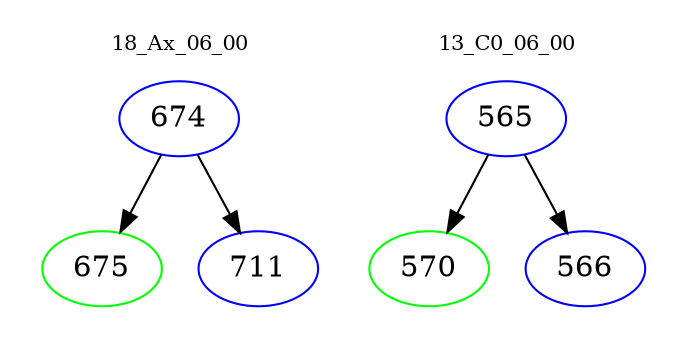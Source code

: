 digraph{
subgraph cluster_0 {
color = white
label = "18_Ax_06_00";
fontsize=10;
T0_674 [label="674", color="blue"]
T0_674 -> T0_675 [color="black"]
T0_675 [label="675", color="green"]
T0_674 -> T0_711 [color="black"]
T0_711 [label="711", color="blue"]
}
subgraph cluster_1 {
color = white
label = "13_C0_06_00";
fontsize=10;
T1_565 [label="565", color="blue"]
T1_565 -> T1_570 [color="black"]
T1_570 [label="570", color="green"]
T1_565 -> T1_566 [color="black"]
T1_566 [label="566", color="blue"]
}
}
